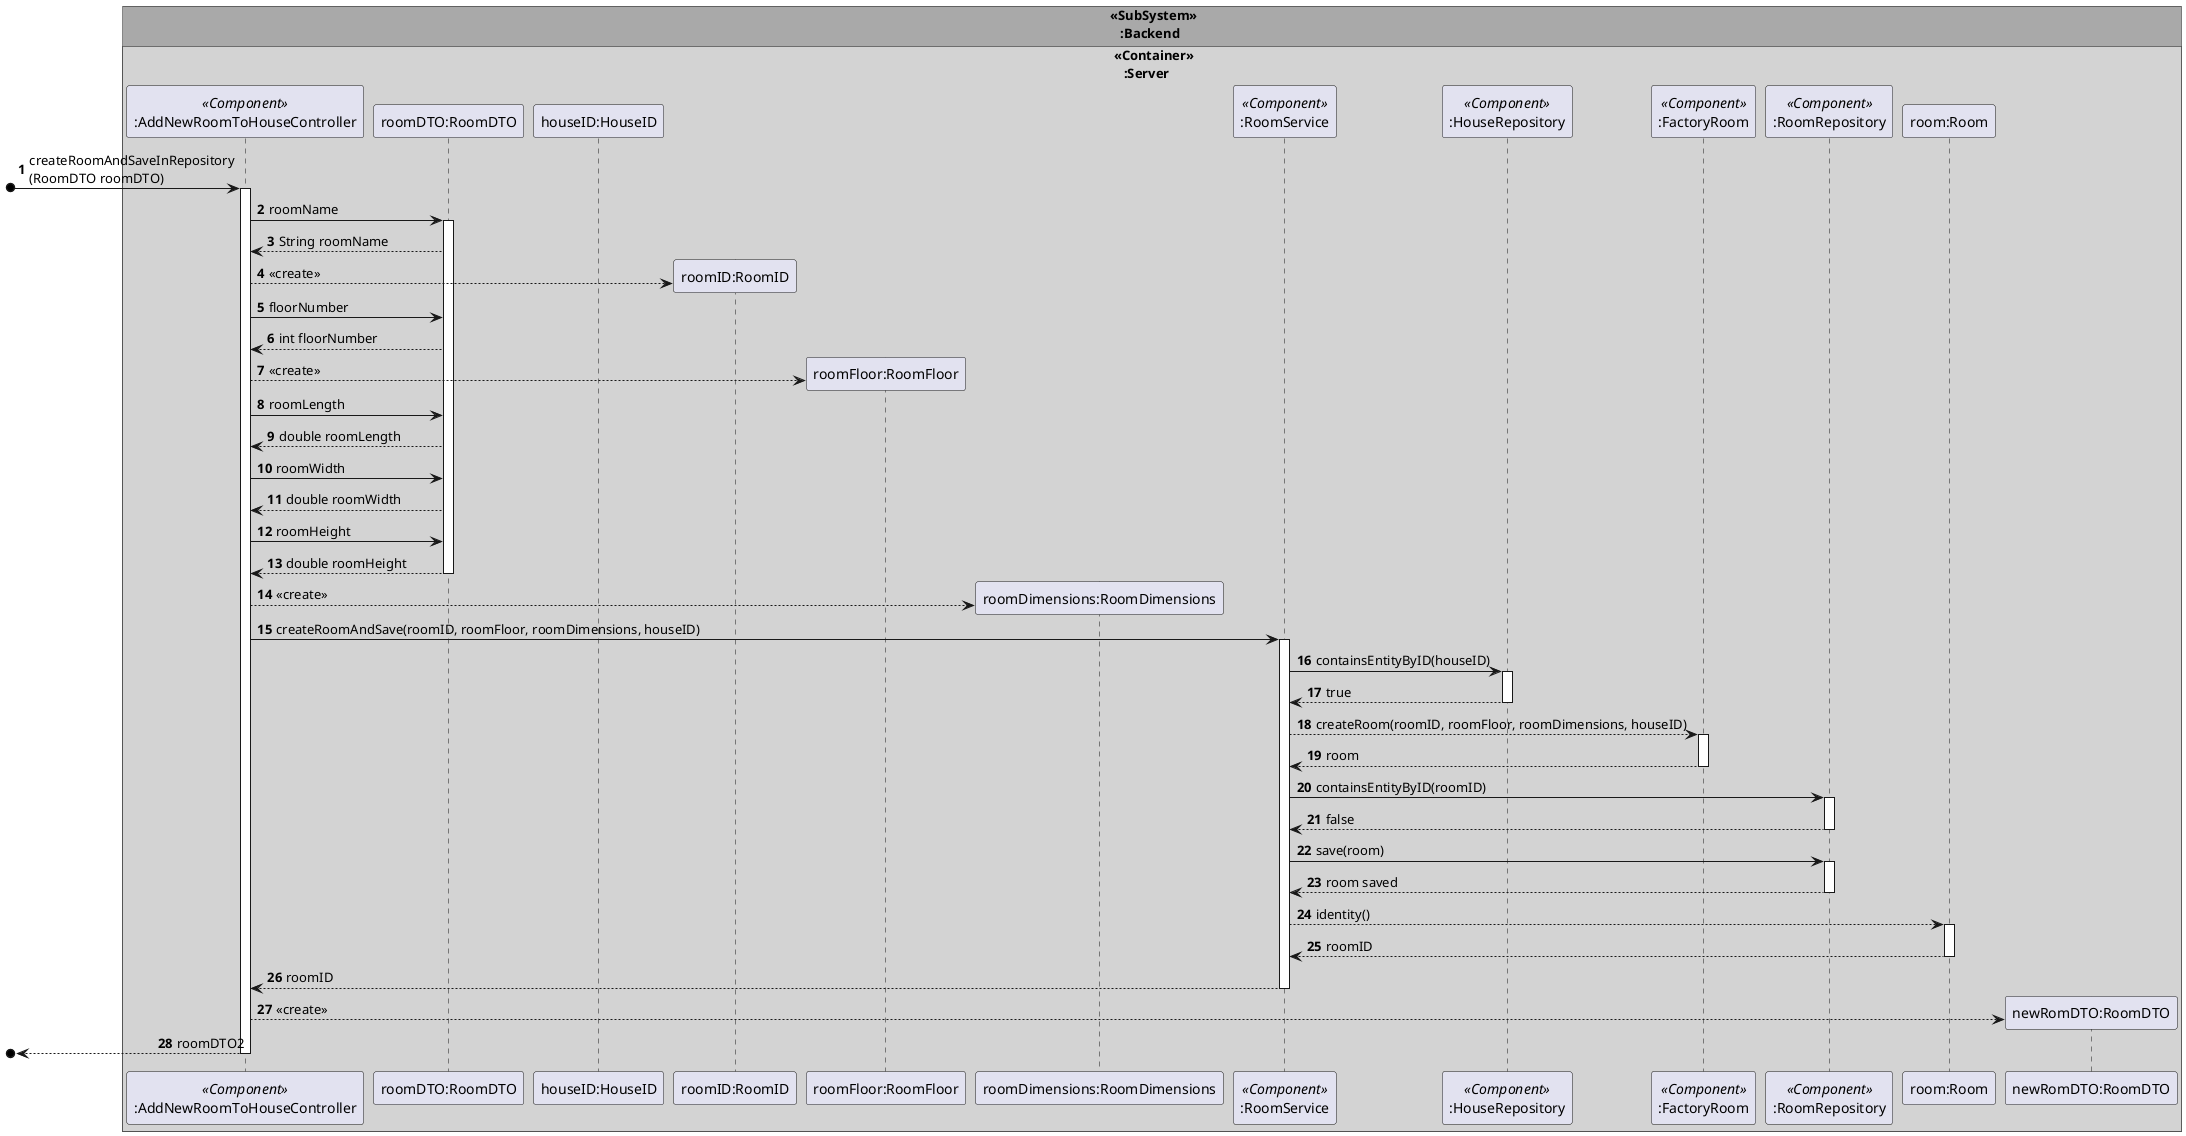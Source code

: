 @startuml
'https://plantuml.com/sequence-diagram

autonumber
!pragma teoz true

box " <<SubSystem>>\n    :Backend " #DarkGrey
box " <<Container>>\n    :Server" #LightGrey
participant ":AddNewRoomToHouseController" as controller <<Component>>
participant "roomDTO:RoomDTO" as roomDTO
participant "houseID:HouseID" as houseID
participant "roomID:RoomID" as roomID
participant "roomFloor:RoomFloor" as roomFloor
participant "roomDimensions:RoomDimensions" as roomDimensions
participant ":RoomService" as RoomService <<Component>>
participant ":HouseRepository" as HouseRepository <<Component>>
participant ":FactoryRoom" as FactoryRoom <<Component>>
participant ":RoomRepository" as RoomRepository <<Component>>
participant "room:Room" as Room
participant "newRomDTO:RoomDTO" as roomDTO2
end box
end box

[o-> controller: createRoomAndSaveInRepository\n(RoomDTO roomDTO)
activate controller
controller -> roomDTO: roomName
activate roomDTO
roomDTO --> controller: String roomName
controller --> roomID** : <<create>>
controller -> roomDTO: floorNumber
roomDTO --> controller: int floorNumber
controller --> roomFloor**: <<create>>
controller -> roomDTO: roomLength
roomDTO --> controller: double roomLength
controller -> roomDTO: roomWidth
roomDTO --> controller: double roomWidth
controller -> roomDTO: roomHeight
roomDTO --> controller: double roomHeight
deactivate roomDTO
controller --> roomDimensions**: <<create>>

controller -> RoomService: createRoomAndSave(roomID, roomFloor, roomDimensions, houseID)
activate RoomService
RoomService -> HouseRepository: containsEntityByID(houseID)
activate HouseRepository
HouseRepository --> RoomService: true
deactivate HouseRepository

RoomService --> FactoryRoom: createRoom(roomID, roomFloor, roomDimensions, houseID)
activate FactoryRoom
FactoryRoom --> RoomService: room
deactivate FactoryRoom

RoomService -> RoomRepository: containsEntityByID(roomID)
activate RoomRepository
RoomRepository --> RoomService: false
deactivate RoomRepository

RoomService -> RoomRepository: save(room)
activate RoomRepository
RoomRepository --> RoomService: room saved
deactivate RoomRepository

RoomService --> Room: identity()
activate Room
Room --> RoomService: roomID
deactivate Room

RoomService --> controller: roomID
deactivate RoomService

controller --> roomDTO2**: <<create>>
[o<-- controller: roomDTO2
deactivate controller



@enduml
